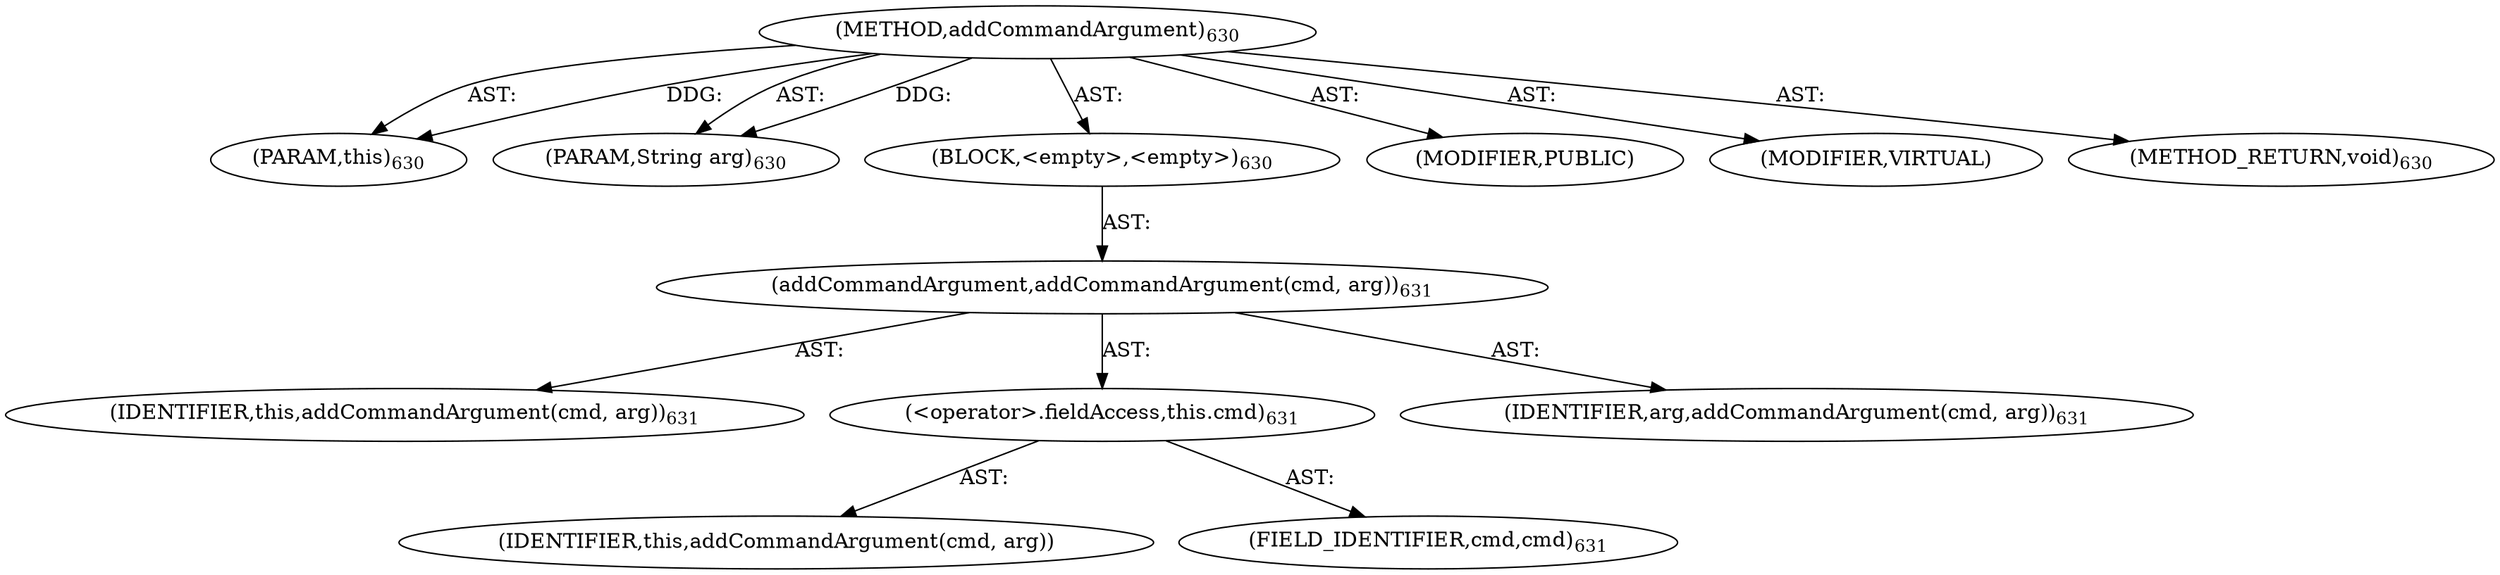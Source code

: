 digraph "addCommandArgument" {  
"111669149719" [label = <(METHOD,addCommandArgument)<SUB>630</SUB>> ]
"115964117013" [label = <(PARAM,this)<SUB>630</SUB>> ]
"115964117040" [label = <(PARAM,String arg)<SUB>630</SUB>> ]
"25769803867" [label = <(BLOCK,&lt;empty&gt;,&lt;empty&gt;)<SUB>630</SUB>> ]
"30064771415" [label = <(addCommandArgument,addCommandArgument(cmd, arg))<SUB>631</SUB>> ]
"68719476794" [label = <(IDENTIFIER,this,addCommandArgument(cmd, arg))<SUB>631</SUB>> ]
"30064771416" [label = <(&lt;operator&gt;.fieldAccess,this.cmd)<SUB>631</SUB>> ]
"68719477038" [label = <(IDENTIFIER,this,addCommandArgument(cmd, arg))> ]
"55834574933" [label = <(FIELD_IDENTIFIER,cmd,cmd)<SUB>631</SUB>> ]
"68719477039" [label = <(IDENTIFIER,arg,addCommandArgument(cmd, arg))<SUB>631</SUB>> ]
"133143986248" [label = <(MODIFIER,PUBLIC)> ]
"133143986249" [label = <(MODIFIER,VIRTUAL)> ]
"128849018903" [label = <(METHOD_RETURN,void)<SUB>630</SUB>> ]
  "111669149719" -> "115964117013"  [ label = "AST: "] 
  "111669149719" -> "115964117040"  [ label = "AST: "] 
  "111669149719" -> "25769803867"  [ label = "AST: "] 
  "111669149719" -> "133143986248"  [ label = "AST: "] 
  "111669149719" -> "133143986249"  [ label = "AST: "] 
  "111669149719" -> "128849018903"  [ label = "AST: "] 
  "25769803867" -> "30064771415"  [ label = "AST: "] 
  "30064771415" -> "68719476794"  [ label = "AST: "] 
  "30064771415" -> "30064771416"  [ label = "AST: "] 
  "30064771415" -> "68719477039"  [ label = "AST: "] 
  "30064771416" -> "68719477038"  [ label = "AST: "] 
  "30064771416" -> "55834574933"  [ label = "AST: "] 
  "111669149719" -> "115964117013"  [ label = "DDG: "] 
  "111669149719" -> "115964117040"  [ label = "DDG: "] 
}

